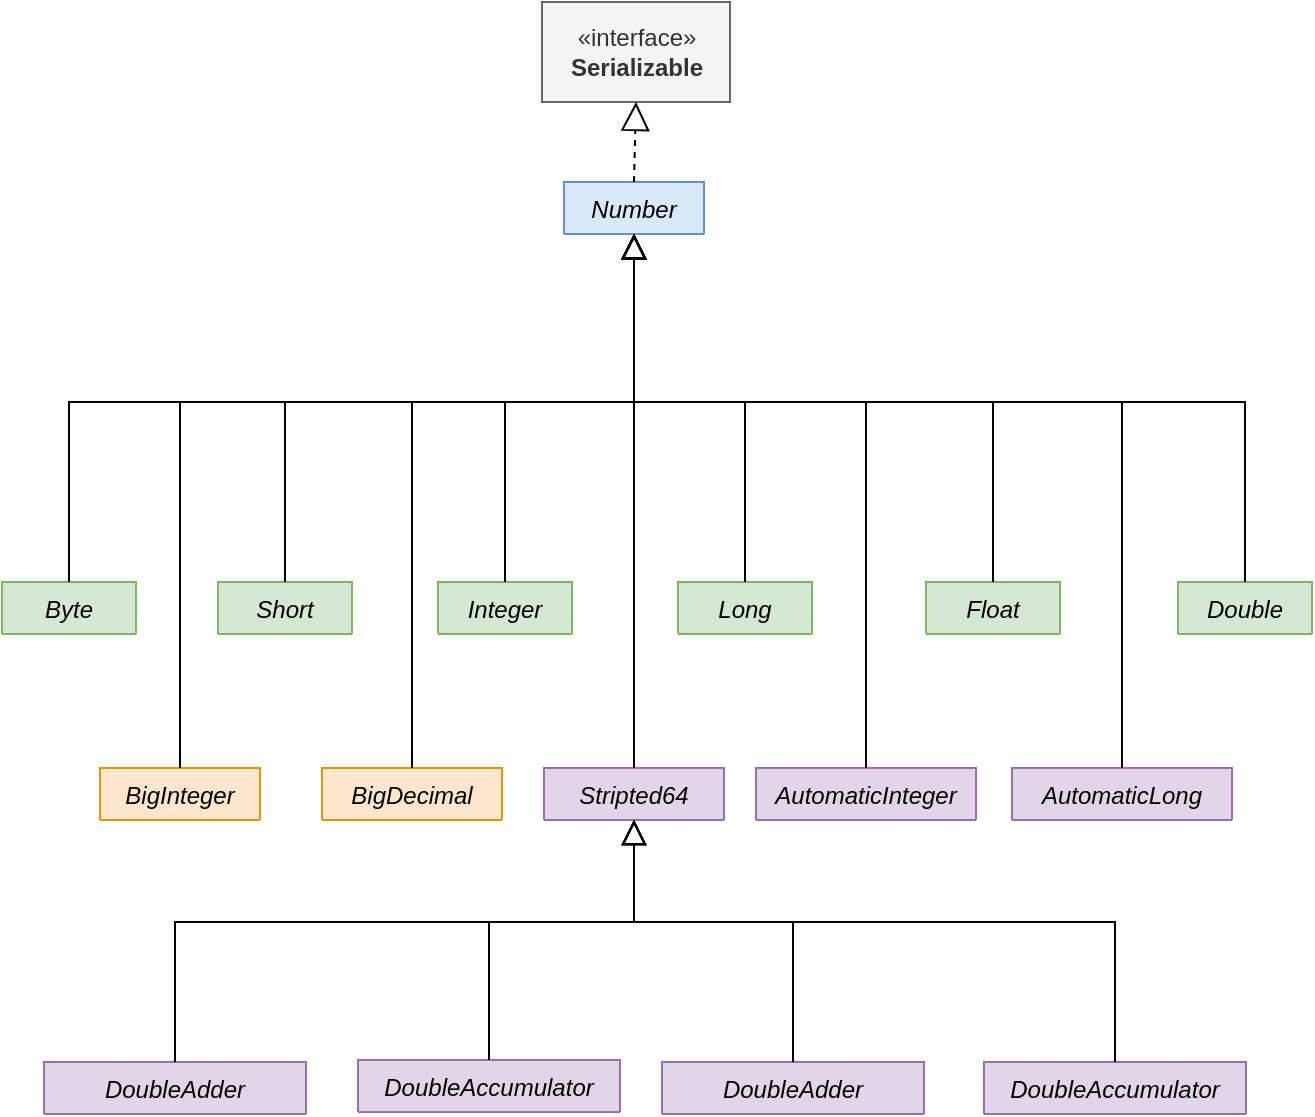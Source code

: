 <mxfile version="20.5.2" type="github">
  <diagram id="C5RBs43oDa-KdzZeNtuy" name="Page-1">
    <mxGraphModel dx="946" dy="532" grid="1" gridSize="10" guides="1" tooltips="1" connect="1" arrows="1" fold="1" page="1" pageScale="1" pageWidth="827" pageHeight="1169" math="0" shadow="0">
      <root>
        <mxCell id="WIyWlLk6GJQsqaUBKTNV-0" />
        <mxCell id="WIyWlLk6GJQsqaUBKTNV-1" parent="WIyWlLk6GJQsqaUBKTNV-0" />
        <mxCell id="pLFm1Ss5g1nG4RSj5yaK-2" value="Number" style="swimlane;fontStyle=2;align=center;verticalAlign=top;childLayout=stackLayout;horizontal=1;startSize=30;horizontalStack=0;resizeParent=1;resizeLast=0;collapsible=1;marginBottom=0;rounded=0;shadow=0;strokeWidth=1;fillColor=#dae8fc;strokeColor=#6c8ebf;" parent="WIyWlLk6GJQsqaUBKTNV-1" vertex="1" collapsed="1">
          <mxGeometry x="330" y="230" width="70" height="26" as="geometry">
            <mxRectangle x="295" y="222" width="120" height="88" as="alternateBounds" />
          </mxGeometry>
        </mxCell>
        <mxCell id="pLFm1Ss5g1nG4RSj5yaK-6" value="Byte" style="swimlane;fontStyle=2;align=center;verticalAlign=top;childLayout=stackLayout;horizontal=1;startSize=26;horizontalStack=0;resizeParent=1;resizeLast=0;collapsible=1;marginBottom=0;rounded=0;shadow=0;strokeWidth=1;fillColor=#d5e8d4;strokeColor=#82b366;" parent="WIyWlLk6GJQsqaUBKTNV-1" vertex="1" collapsed="1">
          <mxGeometry x="49" y="430" width="67" height="26" as="geometry">
            <mxRectangle x="280" y="370" width="70" height="48" as="alternateBounds" />
          </mxGeometry>
        </mxCell>
        <mxCell id="pLFm1Ss5g1nG4RSj5yaK-9" value="Short" style="swimlane;fontStyle=2;align=center;verticalAlign=top;childLayout=stackLayout;horizontal=1;startSize=26;horizontalStack=0;resizeParent=1;resizeLast=0;collapsible=1;marginBottom=0;rounded=0;shadow=0;strokeWidth=1;fillColor=#d5e8d4;strokeColor=#82b366;swimlaneLine=1;" parent="WIyWlLk6GJQsqaUBKTNV-1" vertex="1" collapsed="1">
          <mxGeometry x="157" y="430" width="67" height="26" as="geometry">
            <mxRectangle x="280" y="370" width="70" height="48" as="alternateBounds" />
          </mxGeometry>
        </mxCell>
        <mxCell id="pLFm1Ss5g1nG4RSj5yaK-11" value="Integer" style="swimlane;fontStyle=2;align=center;verticalAlign=top;childLayout=stackLayout;horizontal=1;startSize=26;horizontalStack=0;resizeParent=1;resizeLast=0;collapsible=1;marginBottom=0;rounded=0;shadow=0;strokeWidth=1;fillColor=#d5e8d4;strokeColor=#82b366;" parent="WIyWlLk6GJQsqaUBKTNV-1" vertex="1" collapsed="1">
          <mxGeometry x="267" y="430" width="67" height="26" as="geometry">
            <mxRectangle x="280" y="370" width="70" height="48" as="alternateBounds" />
          </mxGeometry>
        </mxCell>
        <mxCell id="pLFm1Ss5g1nG4RSj5yaK-12" value="Long" style="swimlane;fontStyle=2;align=center;verticalAlign=top;childLayout=stackLayout;horizontal=1;startSize=26;horizontalStack=0;resizeParent=1;resizeLast=0;collapsible=1;marginBottom=0;rounded=0;shadow=0;strokeWidth=1;fillColor=#d5e8d4;strokeColor=#82b366;" parent="WIyWlLk6GJQsqaUBKTNV-1" vertex="1" collapsed="1">
          <mxGeometry x="387" y="430" width="67" height="26" as="geometry">
            <mxRectangle x="387" y="430" width="70" height="48" as="alternateBounds" />
          </mxGeometry>
        </mxCell>
        <mxCell id="pLFm1Ss5g1nG4RSj5yaK-13" value="Float" style="swimlane;fontStyle=2;align=center;verticalAlign=top;childLayout=stackLayout;horizontal=1;startSize=26;horizontalStack=0;resizeParent=1;resizeLast=0;collapsible=1;marginBottom=0;rounded=0;shadow=0;strokeWidth=1;fillColor=#d5e8d4;strokeColor=#82b366;" parent="WIyWlLk6GJQsqaUBKTNV-1" vertex="1" collapsed="1">
          <mxGeometry x="511" y="430" width="67" height="26" as="geometry">
            <mxRectangle x="280" y="370" width="70" height="48" as="alternateBounds" />
          </mxGeometry>
        </mxCell>
        <mxCell id="pLFm1Ss5g1nG4RSj5yaK-14" value="Double" style="swimlane;fontStyle=2;align=center;verticalAlign=top;childLayout=stackLayout;horizontal=1;startSize=26;horizontalStack=0;resizeParent=1;resizeLast=0;collapsible=1;marginBottom=0;rounded=0;shadow=0;strokeWidth=1;fillColor=#d5e8d4;strokeColor=#82b366;" parent="WIyWlLk6GJQsqaUBKTNV-1" vertex="1" collapsed="1">
          <mxGeometry x="637" y="430" width="67" height="26" as="geometry">
            <mxRectangle x="280" y="370" width="70" height="48" as="alternateBounds" />
          </mxGeometry>
        </mxCell>
        <mxCell id="pLFm1Ss5g1nG4RSj5yaK-15" value="" style="endArrow=block;endSize=10;endFill=0;shadow=0;strokeWidth=1;rounded=0;edgeStyle=elbowEdgeStyle;elbow=vertical;entryX=0.5;entryY=1;entryDx=0;entryDy=0;exitX=0.5;exitY=0;exitDx=0;exitDy=0;" parent="WIyWlLk6GJQsqaUBKTNV-1" source="pLFm1Ss5g1nG4RSj5yaK-11" target="pLFm1Ss5g1nG4RSj5yaK-2" edge="1">
          <mxGeometry width="160" relative="1" as="geometry">
            <mxPoint x="310" y="420" as="sourcePoint" />
            <mxPoint x="365" y="336" as="targetPoint" />
            <Array as="points">
              <mxPoint x="350" y="340" />
            </Array>
          </mxGeometry>
        </mxCell>
        <mxCell id="pLFm1Ss5g1nG4RSj5yaK-16" value="" style="endArrow=block;endSize=10;endFill=0;shadow=0;strokeWidth=1;rounded=0;edgeStyle=elbowEdgeStyle;elbow=vertical;exitX=0.5;exitY=0;exitDx=0;exitDy=0;entryX=0.5;entryY=1;entryDx=0;entryDy=0;" parent="WIyWlLk6GJQsqaUBKTNV-1" source="pLFm1Ss5g1nG4RSj5yaK-12" target="pLFm1Ss5g1nG4RSj5yaK-2" edge="1">
          <mxGeometry width="160" relative="1" as="geometry">
            <mxPoint x="320.5" y="440" as="sourcePoint" />
            <mxPoint x="360" y="330" as="targetPoint" />
            <Array as="points">
              <mxPoint x="400" y="340" />
            </Array>
          </mxGeometry>
        </mxCell>
        <mxCell id="pLFm1Ss5g1nG4RSj5yaK-17" value="" style="endArrow=block;endSize=10;endFill=0;shadow=0;strokeWidth=1;rounded=0;edgeStyle=elbowEdgeStyle;elbow=vertical;exitX=0.5;exitY=0;exitDx=0;exitDy=0;entryX=0.5;entryY=1;entryDx=0;entryDy=0;" parent="WIyWlLk6GJQsqaUBKTNV-1" source="pLFm1Ss5g1nG4RSj5yaK-13" target="pLFm1Ss5g1nG4RSj5yaK-2" edge="1">
          <mxGeometry width="160" relative="1" as="geometry">
            <mxPoint x="420.5" y="440" as="sourcePoint" />
            <mxPoint x="365" y="336" as="targetPoint" />
            <Array as="points">
              <mxPoint x="460" y="340" />
            </Array>
          </mxGeometry>
        </mxCell>
        <mxCell id="pLFm1Ss5g1nG4RSj5yaK-18" value="" style="endArrow=block;endSize=10;endFill=0;shadow=0;strokeWidth=1;rounded=0;edgeStyle=elbowEdgeStyle;elbow=vertical;exitX=0.5;exitY=0;exitDx=0;exitDy=0;entryX=0.5;entryY=1;entryDx=0;entryDy=0;" parent="WIyWlLk6GJQsqaUBKTNV-1" source="pLFm1Ss5g1nG4RSj5yaK-14" target="pLFm1Ss5g1nG4RSj5yaK-2" edge="1">
          <mxGeometry width="160" relative="1" as="geometry">
            <mxPoint x="530.5" y="440" as="sourcePoint" />
            <mxPoint x="360" y="330" as="targetPoint" />
            <Array as="points">
              <mxPoint x="510" y="340" />
            </Array>
          </mxGeometry>
        </mxCell>
        <mxCell id="wzh3kh-bKe-XAfiuhADE-0" value="«interface»&lt;br&gt;&lt;b&gt;Serializable&lt;/b&gt;" style="html=1;fillColor=#f5f5f5;fontColor=#333333;strokeColor=#666666;" parent="WIyWlLk6GJQsqaUBKTNV-1" vertex="1">
          <mxGeometry x="319" y="140" width="94" height="50" as="geometry" />
        </mxCell>
        <mxCell id="wzh3kh-bKe-XAfiuhADE-1" value="" style="endArrow=block;dashed=1;endFill=0;endSize=12;html=1;rounded=0;fontColor=#FFFFFF;exitX=0.5;exitY=0;exitDx=0;exitDy=0;entryX=0.5;entryY=1;entryDx=0;entryDy=0;" parent="WIyWlLk6GJQsqaUBKTNV-1" source="pLFm1Ss5g1nG4RSj5yaK-2" target="wzh3kh-bKe-XAfiuhADE-0" edge="1">
          <mxGeometry width="160" relative="1" as="geometry">
            <mxPoint x="330" y="280" as="sourcePoint" />
            <mxPoint x="490" y="280" as="targetPoint" />
          </mxGeometry>
        </mxCell>
        <mxCell id="8" value="BigInteger" style="swimlane;fontStyle=2;align=center;verticalAlign=top;childLayout=stackLayout;horizontal=1;startSize=26;horizontalStack=0;resizeParent=1;resizeLast=0;collapsible=1;marginBottom=0;rounded=0;shadow=0;strokeWidth=1;fillColor=#ffe6cc;strokeColor=#d79b00;" parent="WIyWlLk6GJQsqaUBKTNV-1" vertex="1" collapsed="1">
          <mxGeometry x="98" y="523" width="80" height="26" as="geometry">
            <mxRectangle x="280" y="370" width="70" height="48" as="alternateBounds" />
          </mxGeometry>
        </mxCell>
        <mxCell id="9" value="BigDecimal" style="swimlane;fontStyle=2;align=center;verticalAlign=top;childLayout=stackLayout;horizontal=1;startSize=26;horizontalStack=0;resizeParent=1;resizeLast=0;collapsible=1;marginBottom=0;rounded=0;shadow=0;strokeWidth=1;fillColor=#ffe6cc;strokeColor=#d79b00;" parent="WIyWlLk6GJQsqaUBKTNV-1" vertex="1" collapsed="1">
          <mxGeometry x="209" y="523" width="90" height="26" as="geometry">
            <mxRectangle x="280" y="370" width="70" height="48" as="alternateBounds" />
          </mxGeometry>
        </mxCell>
        <mxCell id="12" value="" style="endArrow=block;endSize=10;endFill=0;shadow=0;strokeWidth=1;rounded=0;edgeStyle=elbowEdgeStyle;elbow=vertical;entryX=0.5;entryY=1;entryDx=0;entryDy=0;exitX=0.5;exitY=0;exitDx=0;exitDy=0;" parent="WIyWlLk6GJQsqaUBKTNV-1" source="9" target="pLFm1Ss5g1nG4RSj5yaK-2" edge="1">
          <mxGeometry width="160" relative="1" as="geometry">
            <mxPoint x="373" y="520" as="sourcePoint" />
            <mxPoint x="405" y="266" as="targetPoint" />
            <Array as="points">
              <mxPoint x="360" y="340" />
              <mxPoint x="360" y="420" />
              <mxPoint x="360" y="400" />
              <mxPoint x="360" y="350" />
            </Array>
          </mxGeometry>
        </mxCell>
        <mxCell id="13" value="" style="endArrow=block;endSize=10;endFill=0;shadow=0;strokeWidth=1;rounded=0;edgeStyle=elbowEdgeStyle;elbow=vertical;entryX=0.5;entryY=1;entryDx=0;entryDy=0;exitX=0.5;exitY=0;exitDx=0;exitDy=0;" parent="WIyWlLk6GJQsqaUBKTNV-1" source="8" target="pLFm1Ss5g1nG4RSj5yaK-2" edge="1">
          <mxGeometry width="160" relative="1" as="geometry">
            <mxPoint x="360.5" y="533" as="sourcePoint" />
            <mxPoint x="405" y="266" as="targetPoint" />
            <Array as="points">
              <mxPoint x="320" y="340" />
              <mxPoint x="370" y="430" />
              <mxPoint x="370" y="410" />
              <mxPoint x="370" y="360" />
            </Array>
          </mxGeometry>
        </mxCell>
        <mxCell id="17" value="" style="endArrow=block;endSize=10;endFill=0;shadow=0;strokeWidth=1;rounded=0;edgeStyle=elbowEdgeStyle;elbow=vertical;entryX=0.5;entryY=1;entryDx=0;entryDy=0;exitX=0.5;exitY=0;exitDx=0;exitDy=0;" parent="WIyWlLk6GJQsqaUBKTNV-1" source="pLFm1Ss5g1nG4RSj5yaK-9" target="pLFm1Ss5g1nG4RSj5yaK-2" edge="1">
          <mxGeometry width="160" relative="1" as="geometry">
            <mxPoint x="251" y="533" as="sourcePoint" />
            <mxPoint x="375" y="266" as="targetPoint" />
            <Array as="points">
              <mxPoint x="290" y="340" />
              <mxPoint x="380" y="440" />
              <mxPoint x="380" y="420" />
              <mxPoint x="380" y="370" />
            </Array>
          </mxGeometry>
        </mxCell>
        <mxCell id="18" value="" style="endArrow=block;endSize=10;endFill=0;shadow=0;strokeWidth=1;rounded=0;edgeStyle=elbowEdgeStyle;elbow=vertical;entryX=0.5;entryY=1;entryDx=0;entryDy=0;exitX=0.5;exitY=0;exitDx=0;exitDy=0;" parent="WIyWlLk6GJQsqaUBKTNV-1" source="pLFm1Ss5g1nG4RSj5yaK-6" target="pLFm1Ss5g1nG4RSj5yaK-2" edge="1">
          <mxGeometry width="160" relative="1" as="geometry">
            <mxPoint x="210.5" y="440.0" as="sourcePoint" />
            <mxPoint x="375" y="266" as="targetPoint" />
            <Array as="points">
              <mxPoint x="160" y="340" />
              <mxPoint x="300" y="350" />
              <mxPoint x="390" y="450" />
              <mxPoint x="390" y="430" />
              <mxPoint x="390" y="380" />
            </Array>
          </mxGeometry>
        </mxCell>
        <mxCell id="19" value="Stripted64" style="swimlane;fontStyle=2;align=center;verticalAlign=top;childLayout=stackLayout;horizontal=1;startSize=26;horizontalStack=0;resizeParent=1;resizeLast=0;collapsible=1;marginBottom=0;rounded=0;shadow=0;strokeWidth=1;fillColor=#e1d5e7;strokeColor=#9673a6;" parent="WIyWlLk6GJQsqaUBKTNV-1" vertex="1" collapsed="1">
          <mxGeometry x="320" y="523" width="90" height="26" as="geometry">
            <mxRectangle x="280" y="370" width="70" height="48" as="alternateBounds" />
          </mxGeometry>
        </mxCell>
        <mxCell id="20" value="AutomaticInteger" style="swimlane;fontStyle=2;align=center;verticalAlign=top;childLayout=stackLayout;horizontal=1;startSize=26;horizontalStack=0;resizeParent=1;resizeLast=0;collapsible=1;marginBottom=0;rounded=0;shadow=0;strokeWidth=1;fillColor=#e1d5e7;strokeColor=#9673a6;" parent="WIyWlLk6GJQsqaUBKTNV-1" vertex="1" collapsed="1">
          <mxGeometry x="426" y="523" width="110" height="26" as="geometry">
            <mxRectangle x="280" y="370" width="70" height="48" as="alternateBounds" />
          </mxGeometry>
        </mxCell>
        <mxCell id="21" value="AutomaticLong" style="swimlane;fontStyle=2;align=center;verticalAlign=top;childLayout=stackLayout;horizontal=1;startSize=26;horizontalStack=0;resizeParent=1;resizeLast=0;collapsible=1;marginBottom=0;rounded=0;shadow=0;strokeWidth=1;fillColor=#e1d5e7;strokeColor=#9673a6;" parent="WIyWlLk6GJQsqaUBKTNV-1" vertex="1" collapsed="1">
          <mxGeometry x="554" y="523" width="110" height="26" as="geometry">
            <mxRectangle x="280" y="370" width="70" height="48" as="alternateBounds" />
          </mxGeometry>
        </mxCell>
        <mxCell id="22" value="" style="endArrow=block;endSize=10;endFill=0;shadow=0;strokeWidth=1;rounded=0;edgeStyle=elbowEdgeStyle;elbow=vertical;entryX=0.5;entryY=1;entryDx=0;entryDy=0;exitX=0.5;exitY=0;exitDx=0;exitDy=0;" parent="WIyWlLk6GJQsqaUBKTNV-1" source="19" target="pLFm1Ss5g1nG4RSj5yaK-2" edge="1">
          <mxGeometry width="160" relative="1" as="geometry">
            <mxPoint x="320.5" y="440.0" as="sourcePoint" />
            <mxPoint x="375" y="266" as="targetPoint" />
            <Array as="points">
              <mxPoint x="360" y="350" />
            </Array>
          </mxGeometry>
        </mxCell>
        <mxCell id="23" value="" style="endArrow=block;endSize=10;endFill=0;shadow=0;strokeWidth=1;rounded=0;edgeStyle=elbowEdgeStyle;elbow=vertical;entryX=0.5;entryY=1;entryDx=0;entryDy=0;exitX=0.5;exitY=0;exitDx=0;exitDy=0;" parent="WIyWlLk6GJQsqaUBKTNV-1" source="20" target="pLFm1Ss5g1nG4RSj5yaK-2" edge="1">
          <mxGeometry width="160" relative="1" as="geometry">
            <mxPoint x="375" y="533" as="sourcePoint" />
            <mxPoint x="375" y="266" as="targetPoint" />
            <Array as="points">
              <mxPoint x="420" y="340" />
            </Array>
          </mxGeometry>
        </mxCell>
        <mxCell id="24" value="" style="endArrow=block;endSize=10;endFill=0;shadow=0;strokeWidth=1;rounded=0;edgeStyle=elbowEdgeStyle;elbow=vertical;entryX=0.5;entryY=1;entryDx=0;entryDy=0;exitX=0.5;exitY=0;exitDx=0;exitDy=0;" parent="WIyWlLk6GJQsqaUBKTNV-1" source="21" target="pLFm1Ss5g1nG4RSj5yaK-2" edge="1">
          <mxGeometry width="160" relative="1" as="geometry">
            <mxPoint x="491" y="533" as="sourcePoint" />
            <mxPoint x="375" y="266" as="targetPoint" />
            <Array as="points">
              <mxPoint x="490" y="340" />
            </Array>
          </mxGeometry>
        </mxCell>
        <mxCell id="25" value="DoubleAdder" style="swimlane;fontStyle=2;align=center;verticalAlign=top;childLayout=stackLayout;horizontal=1;startSize=26;horizontalStack=0;resizeParent=1;resizeLast=0;collapsible=1;marginBottom=0;rounded=0;shadow=0;strokeWidth=1;fillColor=#e1d5e7;strokeColor=#9673a6;" parent="WIyWlLk6GJQsqaUBKTNV-1" vertex="1" collapsed="1">
          <mxGeometry x="70" y="670" width="131" height="26" as="geometry">
            <mxRectangle x="280" y="370" width="70" height="48" as="alternateBounds" />
          </mxGeometry>
        </mxCell>
        <mxCell id="26" value="DoubleAccumulator" style="swimlane;fontStyle=2;align=center;verticalAlign=top;childLayout=stackLayout;horizontal=1;startSize=26;horizontalStack=0;resizeParent=1;resizeLast=0;collapsible=1;marginBottom=0;rounded=0;shadow=0;strokeWidth=1;fillColor=#e1d5e7;strokeColor=#9673a6;" parent="WIyWlLk6GJQsqaUBKTNV-1" vertex="1" collapsed="1">
          <mxGeometry x="227" y="669" width="131" height="26" as="geometry">
            <mxRectangle x="280" y="370" width="70" height="48" as="alternateBounds" />
          </mxGeometry>
        </mxCell>
        <mxCell id="27" value="DoubleAdder" style="swimlane;fontStyle=2;align=center;verticalAlign=top;childLayout=stackLayout;horizontal=1;startSize=26;horizontalStack=0;resizeParent=1;resizeLast=0;collapsible=1;marginBottom=0;rounded=0;shadow=0;strokeWidth=1;fillColor=#e1d5e7;strokeColor=#9673a6;" parent="WIyWlLk6GJQsqaUBKTNV-1" vertex="1" collapsed="1">
          <mxGeometry x="379" y="670" width="131" height="26" as="geometry">
            <mxRectangle x="280" y="370" width="70" height="48" as="alternateBounds" />
          </mxGeometry>
        </mxCell>
        <mxCell id="28" value="DoubleAccumulator" style="swimlane;fontStyle=2;align=center;verticalAlign=top;childLayout=stackLayout;horizontal=1;startSize=26;horizontalStack=0;resizeParent=1;resizeLast=0;collapsible=1;marginBottom=0;rounded=0;shadow=0;strokeWidth=1;fillColor=#e1d5e7;strokeColor=#9673a6;" parent="WIyWlLk6GJQsqaUBKTNV-1" vertex="1" collapsed="1">
          <mxGeometry x="540" y="670" width="131" height="26" as="geometry">
            <mxRectangle x="280" y="370" width="70" height="48" as="alternateBounds" />
          </mxGeometry>
        </mxCell>
        <mxCell id="29" value="" style="endArrow=block;endSize=10;endFill=0;shadow=0;strokeWidth=1;rounded=0;edgeStyle=elbowEdgeStyle;elbow=vertical;entryX=0.5;entryY=1;entryDx=0;entryDy=0;exitX=0.5;exitY=0;exitDx=0;exitDy=0;" parent="WIyWlLk6GJQsqaUBKTNV-1" source="25" target="19" edge="1">
          <mxGeometry width="160" relative="1" as="geometry">
            <mxPoint x="148" y="533" as="sourcePoint" />
            <mxPoint x="375" y="266" as="targetPoint" />
            <Array as="points">
              <mxPoint x="280" y="600" />
              <mxPoint x="380" y="440" />
              <mxPoint x="380" y="420" />
              <mxPoint x="380" y="370" />
            </Array>
          </mxGeometry>
        </mxCell>
        <mxCell id="30" value="" style="endArrow=block;endSize=10;endFill=0;shadow=0;strokeWidth=1;rounded=0;edgeStyle=elbowEdgeStyle;elbow=vertical;entryX=0.5;entryY=1;entryDx=0;entryDy=0;exitX=0.5;exitY=0;exitDx=0;exitDy=0;" parent="WIyWlLk6GJQsqaUBKTNV-1" source="26" target="19" edge="1">
          <mxGeometry width="160" relative="1" as="geometry">
            <mxPoint x="145.5" y="680" as="sourcePoint" />
            <mxPoint x="375" y="559.0" as="targetPoint" />
            <Array as="points">
              <mxPoint x="330" y="600" />
              <mxPoint x="290" y="610" />
              <mxPoint x="390" y="450" />
              <mxPoint x="390" y="430" />
              <mxPoint x="390" y="380" />
            </Array>
          </mxGeometry>
        </mxCell>
        <mxCell id="31" value="" style="endArrow=block;endSize=10;endFill=0;shadow=0;strokeWidth=1;rounded=0;edgeStyle=elbowEdgeStyle;elbow=vertical;exitX=0.5;exitY=0;exitDx=0;exitDy=0;entryX=0.5;entryY=1;entryDx=0;entryDy=0;" parent="WIyWlLk6GJQsqaUBKTNV-1" source="27" target="19" edge="1">
          <mxGeometry width="160" relative="1" as="geometry">
            <mxPoint x="302.5" y="679" as="sourcePoint" />
            <mxPoint x="370" y="550" as="targetPoint" />
            <Array as="points">
              <mxPoint x="410" y="600" />
              <mxPoint x="300" y="620" />
              <mxPoint x="400" y="460" />
              <mxPoint x="400" y="440" />
              <mxPoint x="400" y="390" />
            </Array>
          </mxGeometry>
        </mxCell>
        <mxCell id="32" value="" style="endArrow=block;endSize=10;endFill=0;shadow=0;strokeWidth=1;rounded=0;edgeStyle=elbowEdgeStyle;elbow=vertical;exitX=0.5;exitY=0;exitDx=0;exitDy=0;entryX=0.5;entryY=1;entryDx=0;entryDy=0;" parent="WIyWlLk6GJQsqaUBKTNV-1" source="28" target="19" edge="1">
          <mxGeometry width="160" relative="1" as="geometry">
            <mxPoint x="454.5" y="680" as="sourcePoint" />
            <mxPoint x="375" y="559" as="targetPoint" />
            <Array as="points">
              <mxPoint x="490" y="600" />
              <mxPoint x="310" y="630" />
              <mxPoint x="410" y="470" />
              <mxPoint x="410" y="450" />
              <mxPoint x="410" y="400" />
            </Array>
          </mxGeometry>
        </mxCell>
      </root>
    </mxGraphModel>
  </diagram>
</mxfile>
